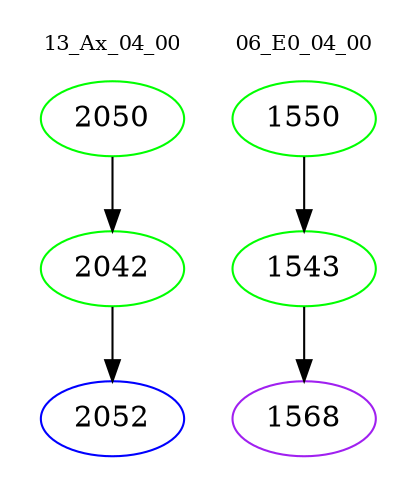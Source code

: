 digraph{
subgraph cluster_0 {
color = white
label = "13_Ax_04_00";
fontsize=10;
T0_2050 [label="2050", color="green"]
T0_2050 -> T0_2042 [color="black"]
T0_2042 [label="2042", color="green"]
T0_2042 -> T0_2052 [color="black"]
T0_2052 [label="2052", color="blue"]
}
subgraph cluster_1 {
color = white
label = "06_E0_04_00";
fontsize=10;
T1_1550 [label="1550", color="green"]
T1_1550 -> T1_1543 [color="black"]
T1_1543 [label="1543", color="green"]
T1_1543 -> T1_1568 [color="black"]
T1_1568 [label="1568", color="purple"]
}
}
